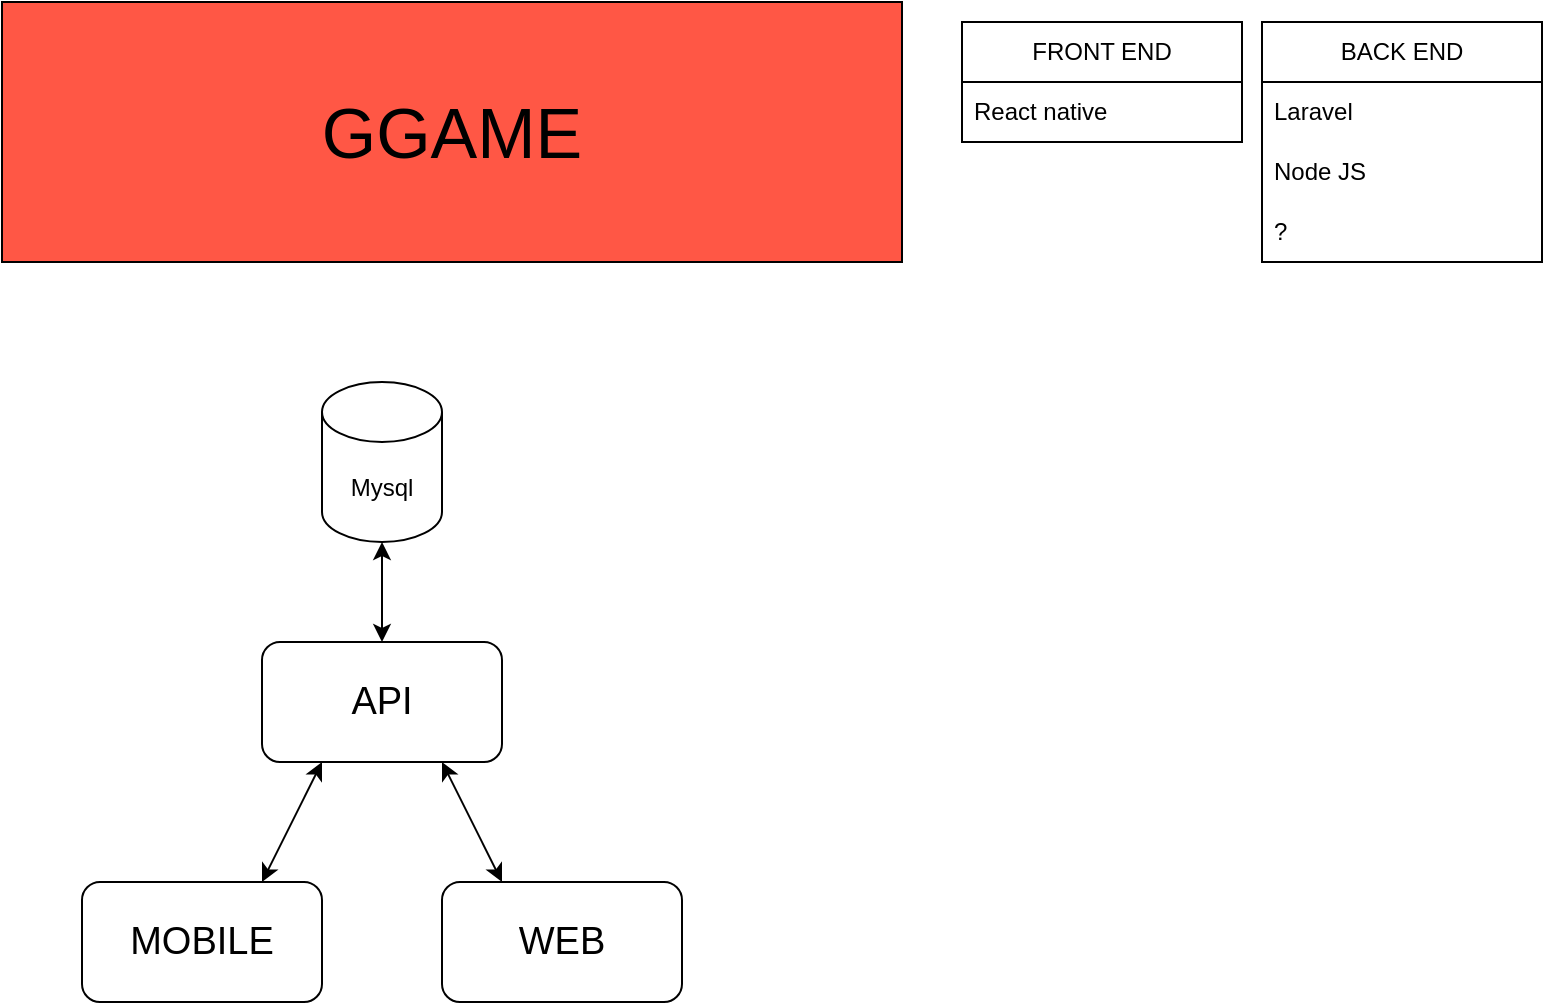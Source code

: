<mxfile version="21.8.0" type="github">
  <diagram name="Page-1" id="0nCdsxyS8wP6Nx4TGziV">
    <mxGraphModel dx="1830" dy="1072" grid="1" gridSize="10" guides="1" tooltips="1" connect="1" arrows="1" fold="1" page="1" pageScale="1" pageWidth="850" pageHeight="1100" math="0" shadow="0">
      <root>
        <mxCell id="0" />
        <mxCell id="1" parent="0" />
        <mxCell id="WtnPw7AoCNBDXHFoDNPq-1" value="GGAME" style="rounded=0;whiteSpace=wrap;html=1;strokeWidth=1;fillColor=#FF5745;fontSize=35;" vertex="1" parent="1">
          <mxGeometry x="20" y="10" width="450" height="130" as="geometry" />
        </mxCell>
        <mxCell id="WtnPw7AoCNBDXHFoDNPq-3" value="FRONT END" style="swimlane;fontStyle=0;childLayout=stackLayout;horizontal=1;startSize=30;horizontalStack=0;resizeParent=1;resizeParentMax=0;resizeLast=0;collapsible=1;marginBottom=0;whiteSpace=wrap;html=1;" vertex="1" parent="1">
          <mxGeometry x="500" y="20" width="140" height="60" as="geometry" />
        </mxCell>
        <mxCell id="WtnPw7AoCNBDXHFoDNPq-4" value="React native" style="text;strokeColor=none;fillColor=none;align=left;verticalAlign=middle;spacingLeft=4;spacingRight=4;overflow=hidden;points=[[0,0.5],[1,0.5]];portConstraint=eastwest;rotatable=0;whiteSpace=wrap;html=1;" vertex="1" parent="WtnPw7AoCNBDXHFoDNPq-3">
          <mxGeometry y="30" width="140" height="30" as="geometry" />
        </mxCell>
        <mxCell id="WtnPw7AoCNBDXHFoDNPq-7" value="BACK END" style="swimlane;fontStyle=0;childLayout=stackLayout;horizontal=1;startSize=30;horizontalStack=0;resizeParent=1;resizeParentMax=0;resizeLast=0;collapsible=1;marginBottom=0;whiteSpace=wrap;html=1;" vertex="1" parent="1">
          <mxGeometry x="650" y="20" width="140" height="120" as="geometry">
            <mxRectangle x="650" y="20" width="100" height="30" as="alternateBounds" />
          </mxGeometry>
        </mxCell>
        <mxCell id="WtnPw7AoCNBDXHFoDNPq-8" value="Laravel" style="text;strokeColor=none;fillColor=none;align=left;verticalAlign=middle;spacingLeft=4;spacingRight=4;overflow=hidden;points=[[0,0.5],[1,0.5]];portConstraint=eastwest;rotatable=0;whiteSpace=wrap;html=1;strokeWidth=1;" vertex="1" parent="WtnPw7AoCNBDXHFoDNPq-7">
          <mxGeometry y="30" width="140" height="30" as="geometry" />
        </mxCell>
        <mxCell id="WtnPw7AoCNBDXHFoDNPq-10" value="Node JS" style="text;strokeColor=none;fillColor=none;align=left;verticalAlign=middle;spacingLeft=4;spacingRight=4;overflow=hidden;points=[[0,0.5],[1,0.5]];portConstraint=eastwest;rotatable=0;whiteSpace=wrap;html=1;strokeWidth=1;" vertex="1" parent="WtnPw7AoCNBDXHFoDNPq-7">
          <mxGeometry y="60" width="140" height="30" as="geometry" />
        </mxCell>
        <mxCell id="WtnPw7AoCNBDXHFoDNPq-11" value="?" style="text;strokeColor=none;fillColor=none;align=left;verticalAlign=middle;spacingLeft=4;spacingRight=4;overflow=hidden;points=[[0,0.5],[1,0.5]];portConstraint=eastwest;rotatable=0;whiteSpace=wrap;html=1;strokeWidth=1;" vertex="1" parent="WtnPw7AoCNBDXHFoDNPq-7">
          <mxGeometry y="90" width="140" height="30" as="geometry" />
        </mxCell>
        <mxCell id="WtnPw7AoCNBDXHFoDNPq-12" value="Mysql" style="shape=cylinder3;whiteSpace=wrap;html=1;boundedLbl=1;backgroundOutline=1;size=15;" vertex="1" parent="1">
          <mxGeometry x="180" y="200" width="60" height="80" as="geometry" />
        </mxCell>
        <mxCell id="WtnPw7AoCNBDXHFoDNPq-13" value="API" style="rounded=1;whiteSpace=wrap;html=1;fontSize=19;" vertex="1" parent="1">
          <mxGeometry x="150" y="330" width="120" height="60" as="geometry" />
        </mxCell>
        <mxCell id="WtnPw7AoCNBDXHFoDNPq-14" value="MOBILE" style="rounded=1;whiteSpace=wrap;html=1;fontSize=19;" vertex="1" parent="1">
          <mxGeometry x="60" y="450" width="120" height="60" as="geometry" />
        </mxCell>
        <mxCell id="WtnPw7AoCNBDXHFoDNPq-15" value="WEB" style="rounded=1;whiteSpace=wrap;html=1;fontSize=19;" vertex="1" parent="1">
          <mxGeometry x="240" y="450" width="120" height="60" as="geometry" />
        </mxCell>
        <mxCell id="WtnPw7AoCNBDXHFoDNPq-18" value="" style="endArrow=classic;startArrow=classic;html=1;rounded=0;entryX=0.5;entryY=1;entryDx=0;entryDy=0;entryPerimeter=0;exitX=0.5;exitY=0;exitDx=0;exitDy=0;" edge="1" parent="1" source="WtnPw7AoCNBDXHFoDNPq-13" target="WtnPw7AoCNBDXHFoDNPq-12">
          <mxGeometry width="50" height="50" relative="1" as="geometry">
            <mxPoint x="490" y="430" as="sourcePoint" />
            <mxPoint x="540" y="380" as="targetPoint" />
          </mxGeometry>
        </mxCell>
        <mxCell id="WtnPw7AoCNBDXHFoDNPq-19" value="" style="endArrow=classic;startArrow=classic;html=1;rounded=0;entryX=0.25;entryY=1;entryDx=0;entryDy=0;exitX=0.75;exitY=0;exitDx=0;exitDy=0;" edge="1" parent="1" source="WtnPw7AoCNBDXHFoDNPq-14" target="WtnPw7AoCNBDXHFoDNPq-13">
          <mxGeometry width="50" height="50" relative="1" as="geometry">
            <mxPoint x="220" y="340" as="sourcePoint" />
            <mxPoint x="220" y="290" as="targetPoint" />
          </mxGeometry>
        </mxCell>
        <mxCell id="WtnPw7AoCNBDXHFoDNPq-20" value="" style="endArrow=classic;startArrow=classic;html=1;rounded=0;entryX=0.75;entryY=1;entryDx=0;entryDy=0;exitX=0.25;exitY=0;exitDx=0;exitDy=0;" edge="1" parent="1" source="WtnPw7AoCNBDXHFoDNPq-15" target="WtnPw7AoCNBDXHFoDNPq-13">
          <mxGeometry width="50" height="50" relative="1" as="geometry">
            <mxPoint x="230" y="350" as="sourcePoint" />
            <mxPoint x="230" y="300" as="targetPoint" />
          </mxGeometry>
        </mxCell>
      </root>
    </mxGraphModel>
  </diagram>
</mxfile>
